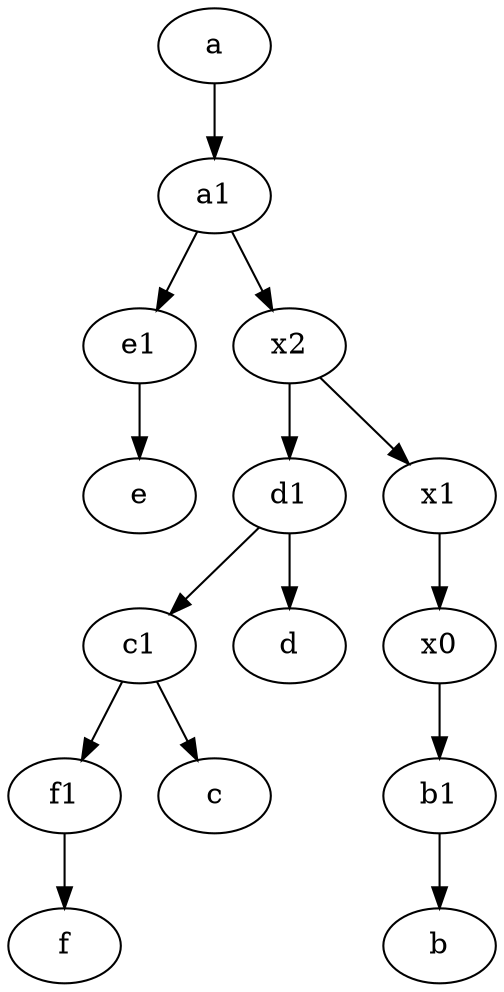 digraph  {
	d1 [pos="25,30!"];
	c1 [pos="30,15!"];
	x1;
	f1;
	a1 [pos="40,15!"];
	a [pos="40,10!"];
	e1 [pos="25,45!"];
	x0;
	b1 [pos="45,20!"];
	x2;
	a1 -> e1;
	e1 -> e;
	a -> a1;
	b1 -> b;
	c1 -> c;
	f1 -> f;
	x2 -> d1;
	c1 -> f1;
	d1 -> c1;
	a1 -> x2;
	x2 -> x1;
	x0 -> b1;
	d1 -> d;
	x1 -> x0;

	}